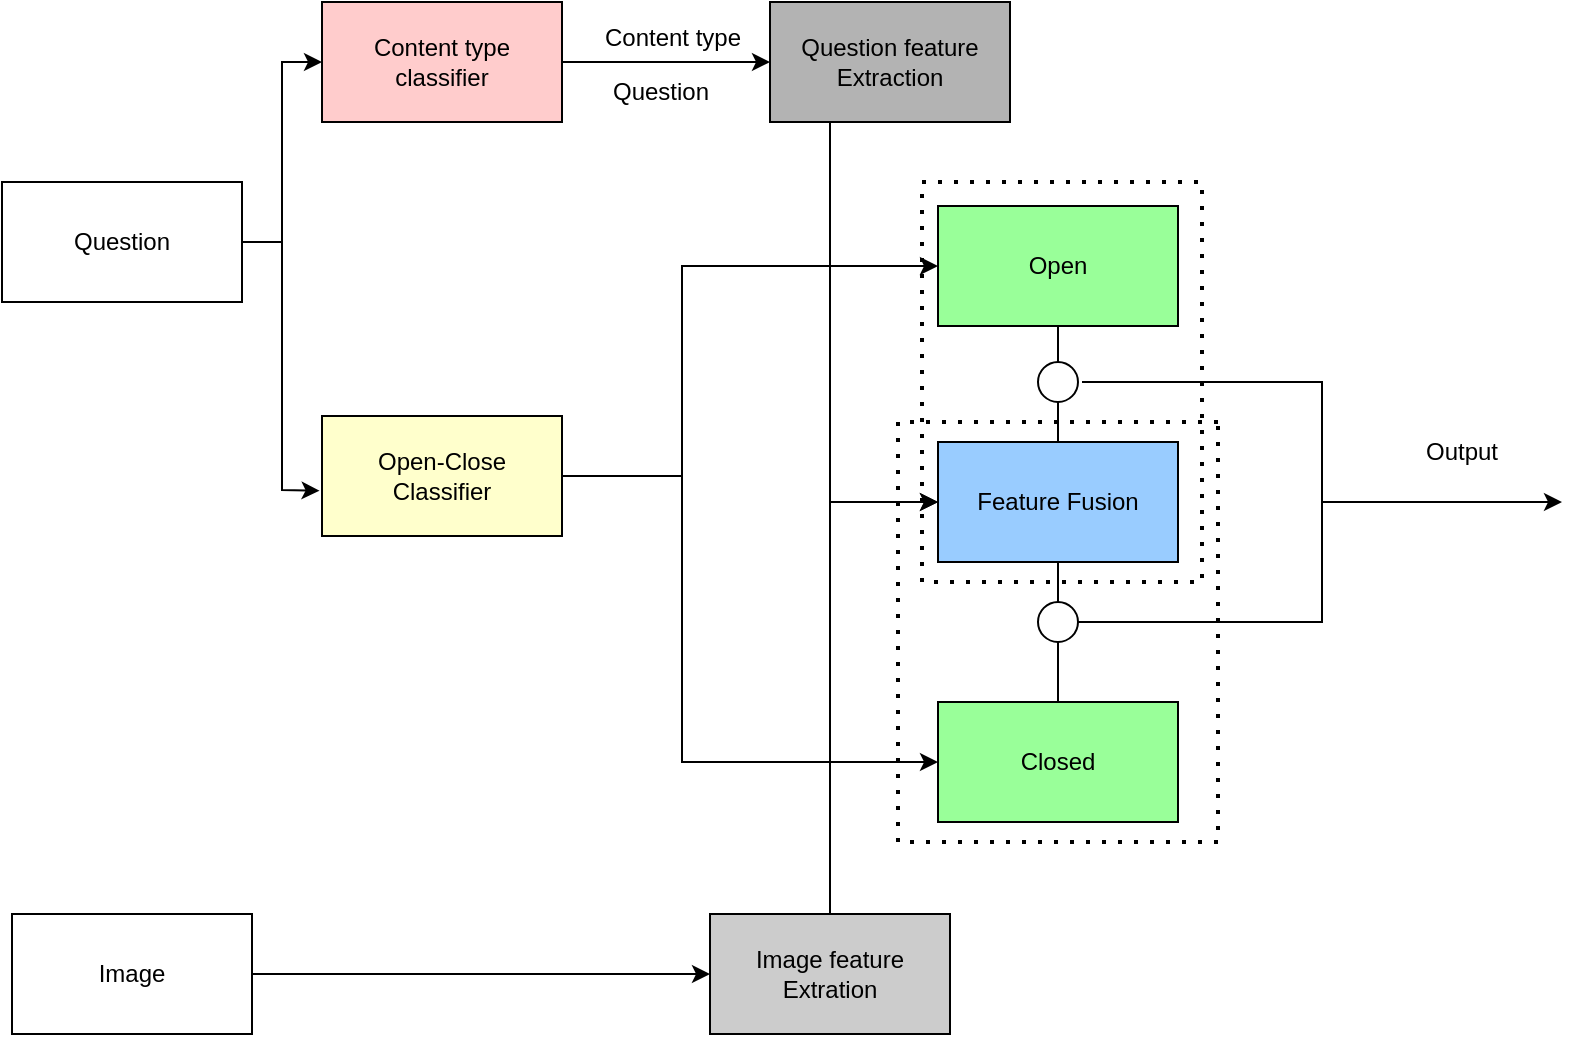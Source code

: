 <mxfile version="20.5.3" type="device"><diagram id="SgaPYRLMibKltQwY9sLi" name="Page-1"><mxGraphModel dx="1278" dy="619" grid="1" gridSize="10" guides="1" tooltips="1" connect="1" arrows="1" fold="1" page="1" pageScale="1" pageWidth="850" pageHeight="1100" math="0" shadow="0"><root><mxCell id="0"/><mxCell id="1" parent="0"/><mxCell id="6jrQ2yAXnpy9v5Gdxequ-1" value="Question" style="rounded=0;whiteSpace=wrap;html=1;fillColor=#FFFFFF;" parent="1" vertex="1"><mxGeometry x="20" y="220" width="120" height="60" as="geometry"/></mxCell><mxCell id="6jrQ2yAXnpy9v5Gdxequ-2" value="Content type&lt;br&gt;classifier" style="rounded=0;whiteSpace=wrap;html=1;fillColor=#FFCCCC;" parent="1" vertex="1"><mxGeometry x="180" y="130" width="120" height="60" as="geometry"/></mxCell><mxCell id="6jrQ2yAXnpy9v5Gdxequ-3" value="Question feature&lt;br&gt;Extraction" style="rounded=0;whiteSpace=wrap;html=1;fillColor=#B3B3B3;" parent="1" vertex="1"><mxGeometry x="404" y="130" width="120" height="60" as="geometry"/></mxCell><mxCell id="6jrQ2yAXnpy9v5Gdxequ-4" value="Image" style="rounded=0;whiteSpace=wrap;html=1;" parent="1" vertex="1"><mxGeometry x="25" y="586" width="120" height="60" as="geometry"/></mxCell><mxCell id="6jrQ2yAXnpy9v5Gdxequ-5" value="Image feature&lt;br&gt;Extration" style="rounded=0;whiteSpace=wrap;html=1;fillColor=#CCCCCC;" parent="1" vertex="1"><mxGeometry x="374" y="586" width="120" height="60" as="geometry"/></mxCell><mxCell id="6jrQ2yAXnpy9v5Gdxequ-11" value="" style="endArrow=classic;html=1;rounded=0;exitX=1;exitY=0.5;exitDx=0;exitDy=0;entryX=0;entryY=0.5;entryDx=0;entryDy=0;" parent="1" source="6jrQ2yAXnpy9v5Gdxequ-1" target="6jrQ2yAXnpy9v5Gdxequ-2" edge="1"><mxGeometry width="50" height="50" relative="1" as="geometry"><mxPoint x="124" y="436" as="sourcePoint"/><mxPoint x="174" y="386" as="targetPoint"/><Array as="points"><mxPoint x="160" y="250"/><mxPoint x="160" y="160"/></Array></mxGeometry></mxCell><mxCell id="6jrQ2yAXnpy9v5Gdxequ-12" value="" style="endArrow=classic;html=1;rounded=0;exitX=1;exitY=0.5;exitDx=0;exitDy=0;entryX=0;entryY=0.5;entryDx=0;entryDy=0;" parent="1" source="6jrQ2yAXnpy9v5Gdxequ-2" target="6jrQ2yAXnpy9v5Gdxequ-3" edge="1"><mxGeometry width="50" height="50" relative="1" as="geometry"><mxPoint x="344" y="516" as="sourcePoint"/><mxPoint x="394" y="466" as="targetPoint"/></mxGeometry></mxCell><mxCell id="6jrQ2yAXnpy9v5Gdxequ-13" value="" style="endArrow=classic;html=1;rounded=0;exitX=1;exitY=0.5;exitDx=0;exitDy=0;" parent="1" source="6jrQ2yAXnpy9v5Gdxequ-4" target="6jrQ2yAXnpy9v5Gdxequ-5" edge="1"><mxGeometry width="50" height="50" relative="1" as="geometry"><mxPoint x="365" y="556" as="sourcePoint"/><mxPoint x="415" y="506" as="targetPoint"/></mxGeometry></mxCell><mxCell id="6jrQ2yAXnpy9v5Gdxequ-43" value="Content type" style="text;html=1;align=center;verticalAlign=middle;resizable=0;points=[];autosize=1;strokeColor=none;fillColor=none;" parent="1" vertex="1"><mxGeometry x="310" y="133" width="90" height="30" as="geometry"/></mxCell><mxCell id="6jrQ2yAXnpy9v5Gdxequ-44" value="Question" style="text;html=1;align=center;verticalAlign=middle;resizable=0;points=[];autosize=1;strokeColor=none;fillColor=none;" parent="1" vertex="1"><mxGeometry x="314" y="160" width="70" height="30" as="geometry"/></mxCell><mxCell id="6jrQ2yAXnpy9v5Gdxequ-45" value="Open-Close&lt;br&gt;Classifier" style="rounded=0;whiteSpace=wrap;html=1;fillColor=#FFFFCC;" parent="1" vertex="1"><mxGeometry x="180" y="337" width="120" height="60" as="geometry"/></mxCell><mxCell id="6jrQ2yAXnpy9v5Gdxequ-46" value="" style="endArrow=classic;html=1;rounded=0;exitX=1;exitY=0.5;exitDx=0;exitDy=0;entryX=-0.01;entryY=0.623;entryDx=0;entryDy=0;entryPerimeter=0;" parent="1" source="6jrQ2yAXnpy9v5Gdxequ-1" target="6jrQ2yAXnpy9v5Gdxequ-45" edge="1"><mxGeometry width="50" height="50" relative="1" as="geometry"><mxPoint x="400" y="410" as="sourcePoint"/><mxPoint x="450" y="360" as="targetPoint"/><Array as="points"><mxPoint x="160" y="250"/><mxPoint x="160" y="374"/></Array></mxGeometry></mxCell><mxCell id="6jrQ2yAXnpy9v5Gdxequ-47" value="Open" style="rounded=0;whiteSpace=wrap;html=1;fillColor=#99FF99;" parent="1" vertex="1"><mxGeometry x="488" y="232" width="120" height="60" as="geometry"/></mxCell><mxCell id="6jrQ2yAXnpy9v5Gdxequ-48" value="Closed" style="rounded=0;whiteSpace=wrap;html=1;fillColor=#99FF99;" parent="1" vertex="1"><mxGeometry x="488" y="480" width="120" height="60" as="geometry"/></mxCell><mxCell id="1S1gKRZ71MlSTxuz_GfA-1" value="" style="endArrow=classic;html=1;rounded=0;exitX=1;exitY=0.5;exitDx=0;exitDy=0;entryX=0;entryY=0.5;entryDx=0;entryDy=0;" parent="1" source="6jrQ2yAXnpy9v5Gdxequ-45" target="6jrQ2yAXnpy9v5Gdxequ-47" edge="1"><mxGeometry width="50" height="50" relative="1" as="geometry"><mxPoint x="340" y="360" as="sourcePoint"/><mxPoint x="350" y="260" as="targetPoint"/><Array as="points"><mxPoint x="360" y="367"/><mxPoint x="360" y="262"/></Array></mxGeometry></mxCell><mxCell id="1S1gKRZ71MlSTxuz_GfA-2" value="" style="endArrow=classic;html=1;rounded=0;exitX=1;exitY=0.5;exitDx=0;exitDy=0;entryX=0;entryY=0.5;entryDx=0;entryDy=0;" parent="1" edge="1"><mxGeometry width="50" height="50" relative="1" as="geometry"><mxPoint x="300" y="367" as="sourcePoint"/><mxPoint x="488" y="510" as="targetPoint"/><Array as="points"><mxPoint x="360" y="367"/><mxPoint x="360" y="510"/></Array></mxGeometry></mxCell><mxCell id="1S1gKRZ71MlSTxuz_GfA-3" value="Feature Fusion" style="rounded=0;whiteSpace=wrap;html=1;fillColor=#99CCFF;" parent="1" vertex="1"><mxGeometry x="488" y="350" width="120" height="60" as="geometry"/></mxCell><mxCell id="1S1gKRZ71MlSTxuz_GfA-4" value="" style="endArrow=classic;html=1;rounded=0;exitX=0.25;exitY=1;exitDx=0;exitDy=0;entryX=0;entryY=0.5;entryDx=0;entryDy=0;" parent="1" source="6jrQ2yAXnpy9v5Gdxequ-3" target="1S1gKRZ71MlSTxuz_GfA-3" edge="1"><mxGeometry width="50" height="50" relative="1" as="geometry"><mxPoint x="400" y="430" as="sourcePoint"/><mxPoint x="450" y="380" as="targetPoint"/><Array as="points"><mxPoint x="434" y="380"/></Array></mxGeometry></mxCell><mxCell id="1S1gKRZ71MlSTxuz_GfA-5" value="" style="endArrow=classic;html=1;rounded=0;exitX=0.5;exitY=0;exitDx=0;exitDy=0;entryX=0;entryY=0.5;entryDx=0;entryDy=0;" parent="1" source="6jrQ2yAXnpy9v5Gdxequ-5" target="1S1gKRZ71MlSTxuz_GfA-3" edge="1"><mxGeometry width="50" height="50" relative="1" as="geometry"><mxPoint x="400" y="470" as="sourcePoint"/><mxPoint x="450" y="420" as="targetPoint"/><Array as="points"><mxPoint x="434" y="380"/></Array></mxGeometry></mxCell><mxCell id="1S1gKRZ71MlSTxuz_GfA-7" value="" style="endArrow=none;html=1;rounded=0;exitX=0.5;exitY=0;exitDx=0;exitDy=0;entryX=0.5;entryY=1;entryDx=0;entryDy=0;startArrow=none;" parent="1" source="1S1gKRZ71MlSTxuz_GfA-9" target="6jrQ2yAXnpy9v5Gdxequ-47" edge="1"><mxGeometry width="50" height="50" relative="1" as="geometry"><mxPoint x="520" y="350" as="sourcePoint"/><mxPoint x="570" y="300" as="targetPoint"/></mxGeometry></mxCell><mxCell id="1S1gKRZ71MlSTxuz_GfA-8" value="" style="endArrow=none;html=1;rounded=0;exitX=0.5;exitY=0;exitDx=0;exitDy=0;entryX=0.5;entryY=1;entryDx=0;entryDy=0;" parent="1" source="6jrQ2yAXnpy9v5Gdxequ-48" target="1S1gKRZ71MlSTxuz_GfA-3" edge="1"><mxGeometry width="50" height="50" relative="1" as="geometry"><mxPoint x="520" y="480" as="sourcePoint"/><mxPoint x="570" y="430" as="targetPoint"/></mxGeometry></mxCell><mxCell id="1S1gKRZ71MlSTxuz_GfA-9" value="" style="ellipse;whiteSpace=wrap;html=1;" parent="1" vertex="1"><mxGeometry x="538" y="310" width="20" height="20" as="geometry"/></mxCell><mxCell id="1S1gKRZ71MlSTxuz_GfA-10" value="" style="endArrow=none;html=1;rounded=0;exitX=0.5;exitY=0;exitDx=0;exitDy=0;entryX=0.5;entryY=1;entryDx=0;entryDy=0;" parent="1" source="1S1gKRZ71MlSTxuz_GfA-3" target="1S1gKRZ71MlSTxuz_GfA-9" edge="1"><mxGeometry width="50" height="50" relative="1" as="geometry"><mxPoint x="548" y="350" as="sourcePoint"/><mxPoint x="548" y="292" as="targetPoint"/></mxGeometry></mxCell><mxCell id="1S1gKRZ71MlSTxuz_GfA-11" value="" style="ellipse;whiteSpace=wrap;html=1;" parent="1" vertex="1"><mxGeometry x="538" y="430" width="20" height="20" as="geometry"/></mxCell><mxCell id="1S1gKRZ71MlSTxuz_GfA-12" value="" style="endArrow=classic;html=1;rounded=0;" parent="1" edge="1"><mxGeometry width="50" height="50" relative="1" as="geometry"><mxPoint x="560" y="320" as="sourcePoint"/><mxPoint x="800" y="380" as="targetPoint"/><Array as="points"><mxPoint x="680" y="320"/><mxPoint x="680" y="380"/></Array></mxGeometry></mxCell><mxCell id="1S1gKRZ71MlSTxuz_GfA-13" value="" style="endArrow=none;html=1;rounded=0;exitX=1;exitY=0.5;exitDx=0;exitDy=0;" parent="1" source="1S1gKRZ71MlSTxuz_GfA-11" edge="1"><mxGeometry width="50" height="50" relative="1" as="geometry"><mxPoint x="400" y="430" as="sourcePoint"/><mxPoint x="680" y="380" as="targetPoint"/><Array as="points"><mxPoint x="680" y="440"/></Array></mxGeometry></mxCell><mxCell id="1S1gKRZ71MlSTxuz_GfA-15" value="Output" style="text;html=1;strokeColor=none;fillColor=none;align=center;verticalAlign=middle;whiteSpace=wrap;rounded=0;" parent="1" vertex="1"><mxGeometry x="720" y="340" width="60" height="30" as="geometry"/></mxCell><mxCell id="44H2-oa29HGcj3p8pHIO-1" value="" style="endArrow=none;dashed=1;html=1;dashPattern=1 3;strokeWidth=2;rounded=0;" parent="1" edge="1"><mxGeometry width="50" height="50" relative="1" as="geometry"><mxPoint x="480" y="420" as="sourcePoint"/><mxPoint x="480" y="420" as="targetPoint"/><Array as="points"><mxPoint x="480" y="220"/><mxPoint x="620" y="220"/><mxPoint x="620" y="420"/></Array></mxGeometry></mxCell><mxCell id="44H2-oa29HGcj3p8pHIO-3" value="" style="endArrow=none;dashed=1;html=1;dashPattern=1 3;strokeWidth=2;rounded=0;" parent="1" edge="1"><mxGeometry width="50" height="50" relative="1" as="geometry"><mxPoint x="628" y="340" as="sourcePoint"/><mxPoint x="628" y="340" as="targetPoint"/><Array as="points"><mxPoint x="468" y="340"/><mxPoint x="468" y="550"/><mxPoint x="628" y="550"/></Array></mxGeometry></mxCell></root></mxGraphModel></diagram></mxfile>